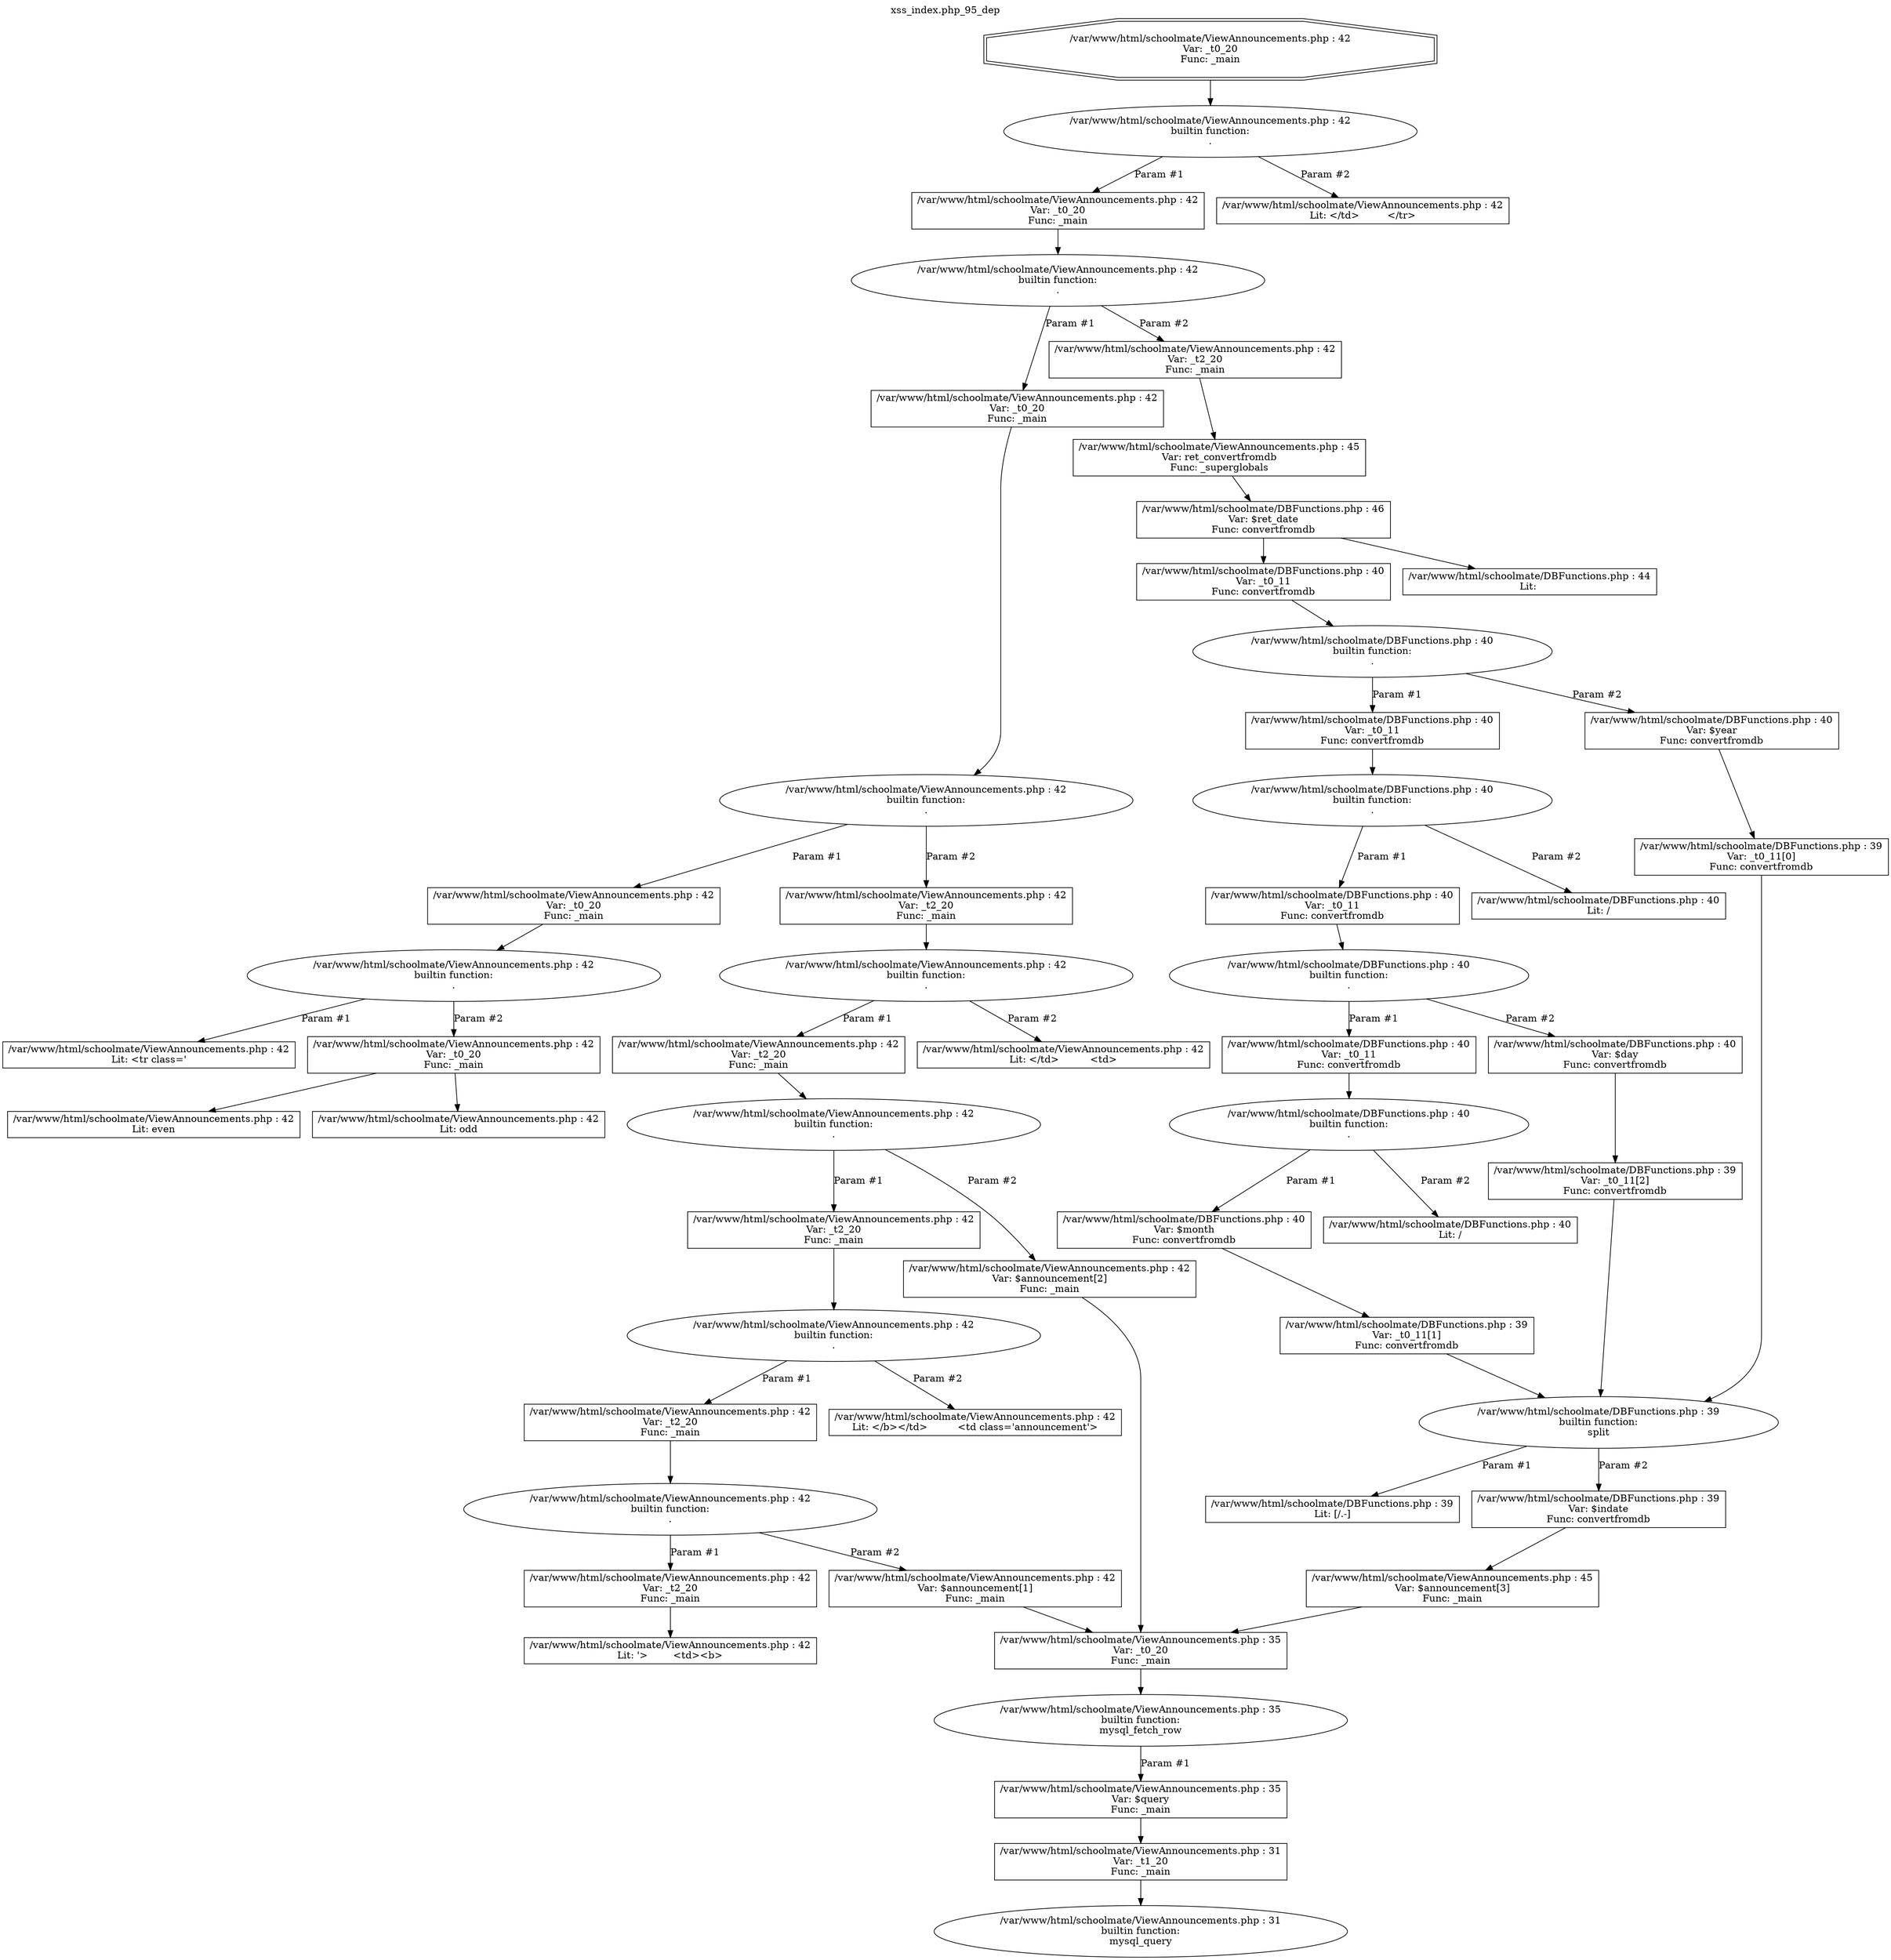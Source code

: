 digraph cfg {
  label="xss_index.php_95_dep";
  labelloc=t;
  n1 [shape=doubleoctagon, label="/var/www/html/schoolmate/ViewAnnouncements.php : 42\nVar: _t0_20\nFunc: _main\n"];
  n2 [shape=ellipse, label="/var/www/html/schoolmate/ViewAnnouncements.php : 42\nbuiltin function:\n.\n"];
  n3 [shape=box, label="/var/www/html/schoolmate/ViewAnnouncements.php : 42\nVar: _t0_20\nFunc: _main\n"];
  n4 [shape=ellipse, label="/var/www/html/schoolmate/ViewAnnouncements.php : 42\nbuiltin function:\n.\n"];
  n5 [shape=box, label="/var/www/html/schoolmate/ViewAnnouncements.php : 42\nVar: _t0_20\nFunc: _main\n"];
  n6 [shape=ellipse, label="/var/www/html/schoolmate/ViewAnnouncements.php : 42\nbuiltin function:\n.\n"];
  n7 [shape=box, label="/var/www/html/schoolmate/ViewAnnouncements.php : 42\nVar: _t0_20\nFunc: _main\n"];
  n8 [shape=ellipse, label="/var/www/html/schoolmate/ViewAnnouncements.php : 42\nbuiltin function:\n.\n"];
  n9 [shape=box, label="/var/www/html/schoolmate/ViewAnnouncements.php : 42\nLit: <tr class='\n"];
  n10 [shape=box, label="/var/www/html/schoolmate/ViewAnnouncements.php : 42\nVar: _t0_20\nFunc: _main\n"];
  n11 [shape=box, label="/var/www/html/schoolmate/ViewAnnouncements.php : 42\nLit: even\n"];
  n12 [shape=box, label="/var/www/html/schoolmate/ViewAnnouncements.php : 42\nLit: odd\n"];
  n13 [shape=box, label="/var/www/html/schoolmate/ViewAnnouncements.php : 42\nVar: _t2_20\nFunc: _main\n"];
  n14 [shape=ellipse, label="/var/www/html/schoolmate/ViewAnnouncements.php : 42\nbuiltin function:\n.\n"];
  n15 [shape=box, label="/var/www/html/schoolmate/ViewAnnouncements.php : 42\nVar: _t2_20\nFunc: _main\n"];
  n16 [shape=ellipse, label="/var/www/html/schoolmate/ViewAnnouncements.php : 42\nbuiltin function:\n.\n"];
  n17 [shape=box, label="/var/www/html/schoolmate/ViewAnnouncements.php : 42\nVar: _t2_20\nFunc: _main\n"];
  n18 [shape=ellipse, label="/var/www/html/schoolmate/ViewAnnouncements.php : 42\nbuiltin function:\n.\n"];
  n19 [shape=box, label="/var/www/html/schoolmate/ViewAnnouncements.php : 42\nVar: _t2_20\nFunc: _main\n"];
  n20 [shape=ellipse, label="/var/www/html/schoolmate/ViewAnnouncements.php : 42\nbuiltin function:\n.\n"];
  n21 [shape=box, label="/var/www/html/schoolmate/ViewAnnouncements.php : 42\nVar: _t2_20\nFunc: _main\n"];
  n22 [shape=box, label="/var/www/html/schoolmate/ViewAnnouncements.php : 42\nLit: '>	  <td><b>\n"];
  n23 [shape=box, label="/var/www/html/schoolmate/ViewAnnouncements.php : 42\nVar: $announcement[1]\nFunc: _main\n"];
  n24 [shape=box, label="/var/www/html/schoolmate/ViewAnnouncements.php : 35\nVar: _t0_20\nFunc: _main\n"];
  n25 [shape=ellipse, label="/var/www/html/schoolmate/ViewAnnouncements.php : 35\nbuiltin function:\nmysql_fetch_row\n"];
  n26 [shape=box, label="/var/www/html/schoolmate/ViewAnnouncements.php : 35\nVar: $query\nFunc: _main\n"];
  n27 [shape=box, label="/var/www/html/schoolmate/ViewAnnouncements.php : 31\nVar: _t1_20\nFunc: _main\n"];
  n28 [shape=ellipse, label="/var/www/html/schoolmate/ViewAnnouncements.php : 31\nbuiltin function:\nmysql_query\n"];
  n29 [shape=box, label="/var/www/html/schoolmate/ViewAnnouncements.php : 42\nLit: </b></td>	  <td class='announcement'>\n"];
  n30 [shape=box, label="/var/www/html/schoolmate/ViewAnnouncements.php : 42\nVar: $announcement[2]\nFunc: _main\n"];
  n31 [shape=box, label="/var/www/html/schoolmate/ViewAnnouncements.php : 42\nLit: </td>	  <td>\n"];
  n32 [shape=box, label="/var/www/html/schoolmate/ViewAnnouncements.php : 42\nVar: _t2_20\nFunc: _main\n"];
  n33 [shape=box, label="/var/www/html/schoolmate/ViewAnnouncements.php : 45\nVar: ret_convertfromdb\nFunc: _superglobals\n"];
  n34 [shape=box, label="/var/www/html/schoolmate/DBFunctions.php : 46\nVar: $ret_date\nFunc: convertfromdb\n"];
  n35 [shape=box, label="/var/www/html/schoolmate/DBFunctions.php : 40\nVar: _t0_11\nFunc: convertfromdb\n"];
  n36 [shape=ellipse, label="/var/www/html/schoolmate/DBFunctions.php : 40\nbuiltin function:\n.\n"];
  n37 [shape=box, label="/var/www/html/schoolmate/DBFunctions.php : 40\nVar: _t0_11\nFunc: convertfromdb\n"];
  n38 [shape=ellipse, label="/var/www/html/schoolmate/DBFunctions.php : 40\nbuiltin function:\n.\n"];
  n39 [shape=box, label="/var/www/html/schoolmate/DBFunctions.php : 40\nVar: _t0_11\nFunc: convertfromdb\n"];
  n40 [shape=ellipse, label="/var/www/html/schoolmate/DBFunctions.php : 40\nbuiltin function:\n.\n"];
  n41 [shape=box, label="/var/www/html/schoolmate/DBFunctions.php : 40\nVar: _t0_11\nFunc: convertfromdb\n"];
  n42 [shape=ellipse, label="/var/www/html/schoolmate/DBFunctions.php : 40\nbuiltin function:\n.\n"];
  n43 [shape=box, label="/var/www/html/schoolmate/DBFunctions.php : 40\nVar: $month\nFunc: convertfromdb\n"];
  n44 [shape=box, label="/var/www/html/schoolmate/DBFunctions.php : 39\nVar: _t0_11[1]\nFunc: convertfromdb\n"];
  n45 [shape=ellipse, label="/var/www/html/schoolmate/DBFunctions.php : 39\nbuiltin function:\nsplit\n"];
  n46 [shape=box, label="/var/www/html/schoolmate/DBFunctions.php : 39\nLit: [/.-]\n"];
  n47 [shape=box, label="/var/www/html/schoolmate/DBFunctions.php : 39\nVar: $indate\nFunc: convertfromdb\n"];
  n48 [shape=box, label="/var/www/html/schoolmate/ViewAnnouncements.php : 45\nVar: $announcement[3]\nFunc: _main\n"];
  n49 [shape=box, label="/var/www/html/schoolmate/DBFunctions.php : 40\nLit: /\n"];
  n50 [shape=box, label="/var/www/html/schoolmate/DBFunctions.php : 40\nVar: $day\nFunc: convertfromdb\n"];
  n51 [shape=box, label="/var/www/html/schoolmate/DBFunctions.php : 39\nVar: _t0_11[2]\nFunc: convertfromdb\n"];
  n52 [shape=box, label="/var/www/html/schoolmate/DBFunctions.php : 40\nLit: /\n"];
  n53 [shape=box, label="/var/www/html/schoolmate/DBFunctions.php : 40\nVar: $year\nFunc: convertfromdb\n"];
  n54 [shape=box, label="/var/www/html/schoolmate/DBFunctions.php : 39\nVar: _t0_11[0]\nFunc: convertfromdb\n"];
  n55 [shape=box, label="/var/www/html/schoolmate/DBFunctions.php : 44\nLit: \n"];
  n56 [shape=box, label="/var/www/html/schoolmate/ViewAnnouncements.php : 42\nLit: </td>	 </tr>\n"];
  n1 -> n2;
  n3 -> n4;
  n5 -> n6;
  n7 -> n8;
  n8 -> n9[label="Param #1"];
  n8 -> n10[label="Param #2"];
  n10 -> n11;
  n10 -> n12;
  n6 -> n7[label="Param #1"];
  n6 -> n13[label="Param #2"];
  n13 -> n14;
  n15 -> n16;
  n17 -> n18;
  n19 -> n20;
  n21 -> n22;
  n20 -> n21[label="Param #1"];
  n20 -> n23[label="Param #2"];
  n24 -> n25;
  n27 -> n28;
  n26 -> n27;
  n25 -> n26[label="Param #1"];
  n23 -> n24;
  n18 -> n19[label="Param #1"];
  n18 -> n29[label="Param #2"];
  n16 -> n17[label="Param #1"];
  n16 -> n30[label="Param #2"];
  n30 -> n24;
  n14 -> n15[label="Param #1"];
  n14 -> n31[label="Param #2"];
  n4 -> n5[label="Param #1"];
  n4 -> n32[label="Param #2"];
  n35 -> n36;
  n37 -> n38;
  n39 -> n40;
  n41 -> n42;
  n44 -> n45;
  n45 -> n46[label="Param #1"];
  n45 -> n47[label="Param #2"];
  n48 -> n24;
  n47 -> n48;
  n43 -> n44;
  n42 -> n43[label="Param #1"];
  n42 -> n49[label="Param #2"];
  n40 -> n41[label="Param #1"];
  n40 -> n50[label="Param #2"];
  n51 -> n45;
  n50 -> n51;
  n38 -> n39[label="Param #1"];
  n38 -> n52[label="Param #2"];
  n36 -> n37[label="Param #1"];
  n36 -> n53[label="Param #2"];
  n54 -> n45;
  n53 -> n54;
  n34 -> n35;
  n34 -> n55;
  n33 -> n34;
  n32 -> n33;
  n2 -> n3[label="Param #1"];
  n2 -> n56[label="Param #2"];
}
